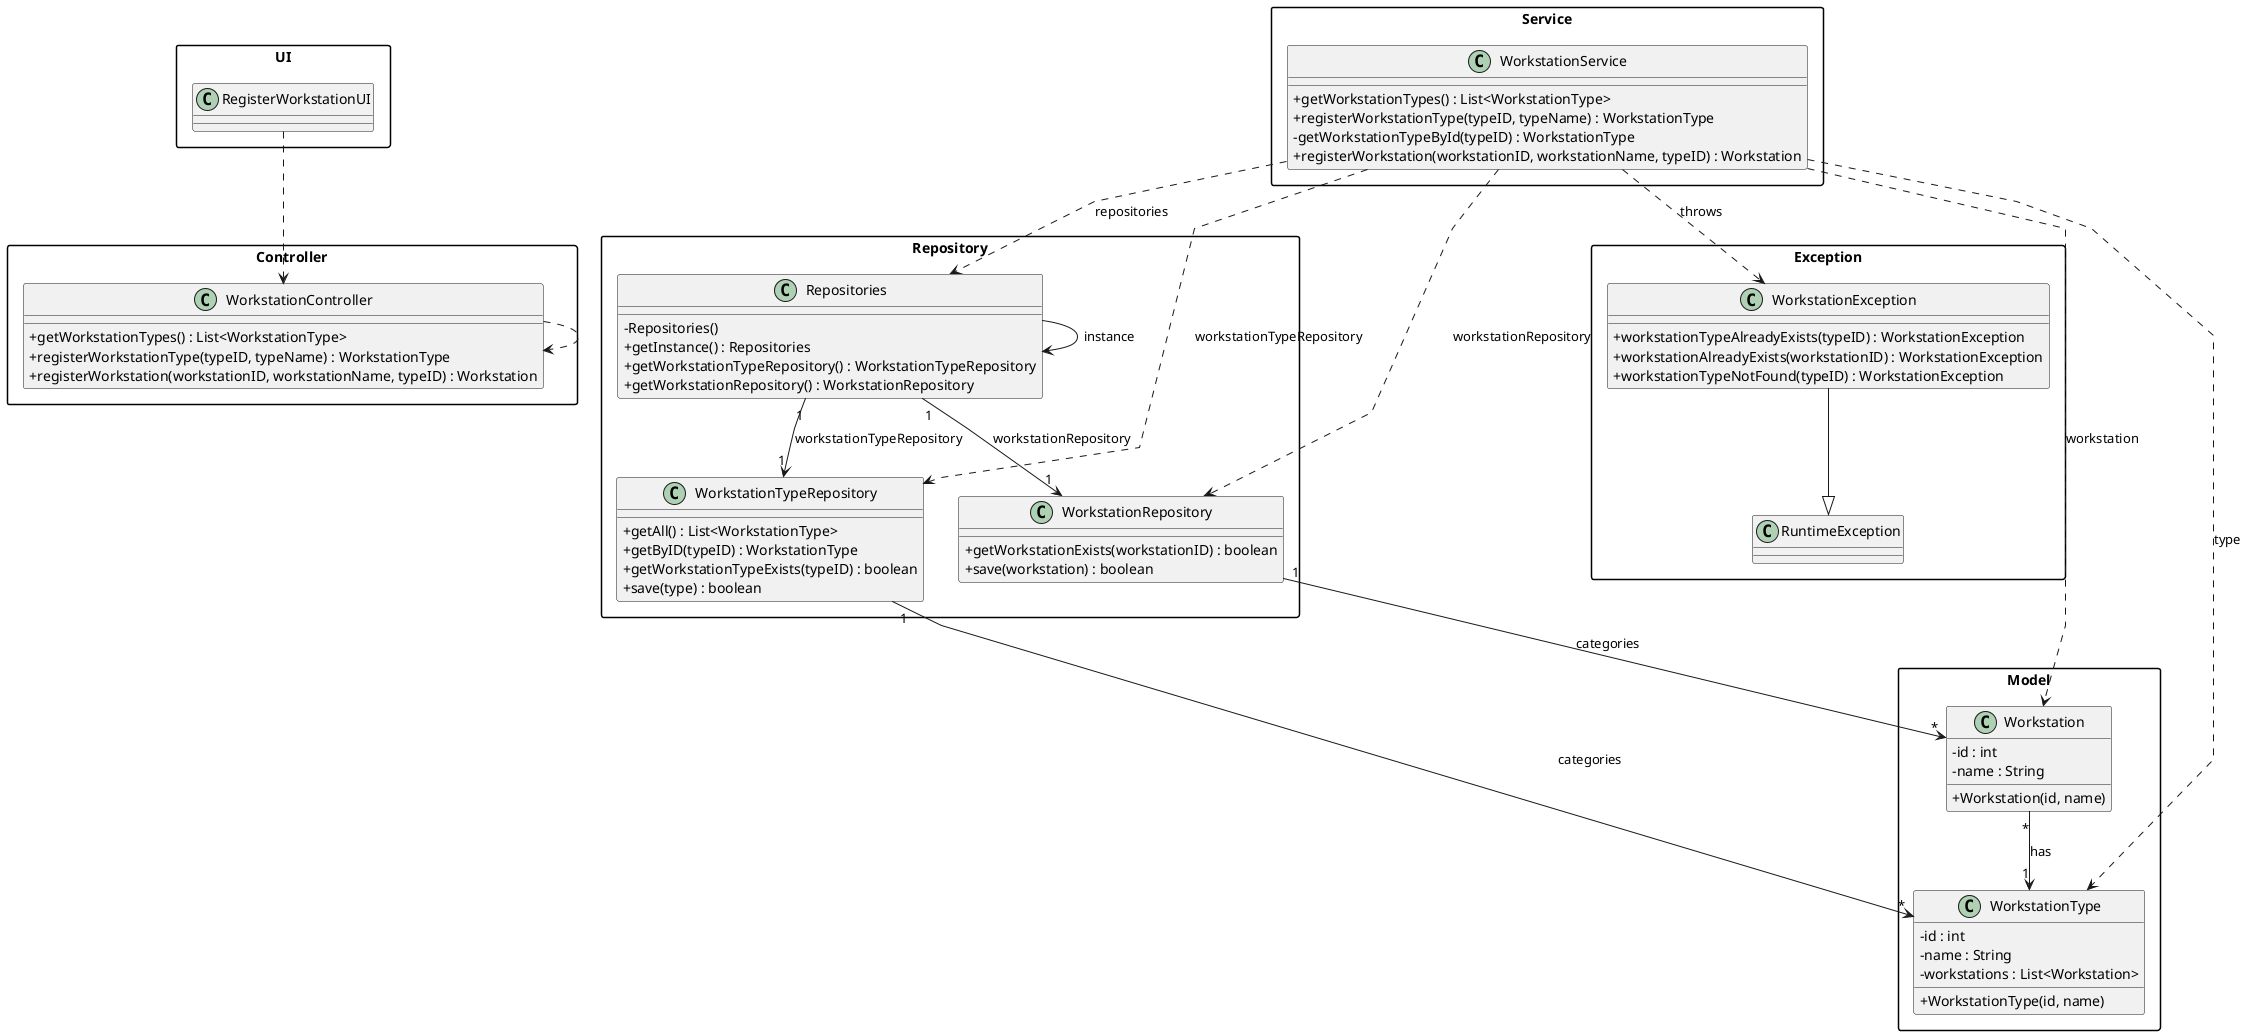 @startuml
skinparam packageStyle rectangle
skinparam shadowing false
skinparam linetype polyline
skinparam classAttributeIconSize 0

package "UI" {
    class RegisterWorkstationUI {
    }
}

package "Controller" {
    class WorkstationController {
        +getWorkstationTypes() : List<WorkstationType>
        +registerWorkstationType(typeID, typeName) : WorkstationType
        +registerWorkstation(workstationID, workstationName, typeID) : Workstation
    }
}

package "Service" {
    class WorkstationService {
        +getWorkstationTypes() : List<WorkstationType>
        +registerWorkstationType(typeID, typeName) : WorkstationType
        -getWorkstationTypeById(typeID) : WorkstationType
        +registerWorkstation(workstationID, workstationName, typeID) : Workstation
    }
}

package "Repository" {
    class Repositories {
        -Repositories()
        +getInstance() : Repositories
        +getWorkstationTypeRepository() : WorkstationTypeRepository
        +getWorkstationRepository() : WorkstationRepository
    }

    class WorkstationTypeRepository {
        +getAll() : List<WorkstationType>
        +getByID(typeID) : WorkstationType
        +getWorkstationTypeExists(typeID) : boolean
        +save(type) : boolean
    }

    class WorkstationRepository {
        +getWorkstationExists(workstationID) : boolean
        +save(workstation) : boolean
    }
}

package "Model" {
    class Workstation {
        -id : int
        -name : String
        +Workstation(id, name)
    }

    class WorkstationType {
        -id : int
        -name : String
        -workstations : List<Workstation>
        +WorkstationType(id, name)
    }
}

package "Exception" {
    class WorkstationException {
        +workstationTypeAlreadyExists(typeID) : WorkstationException
        +workstationAlreadyExists(workstationID) : WorkstationException
        +workstationTypeNotFound(typeID) : WorkstationException
    }

    class RuntimeException
}

RegisterWorkstationUI ..> WorkstationController
WorkstationController ..> WorkstationController
WorkstationService ..> Repositories : repositories
WorkstationService ..> WorkstationRepository : workstationRepository
WorkstationService ..> WorkstationTypeRepository : workstationTypeRepository
WorkstationService ..> Workstation : workstation
WorkstationService ..> WorkstationType : type
Repositories --> Repositories : instance
Repositories "1" --> "1" WorkstationRepository : workstationRepository
Repositories "1" --> "1" WorkstationTypeRepository : workstationTypeRepository
WorkstationRepository "1" --> "*" Workstation : categories
WorkstationTypeRepository "1" --> "*" WorkstationType : categories
Workstation "*" --> "1" WorkstationType : has
WorkstationService ..> WorkstationException : throws
WorkstationException --|> RuntimeException

@enduml
